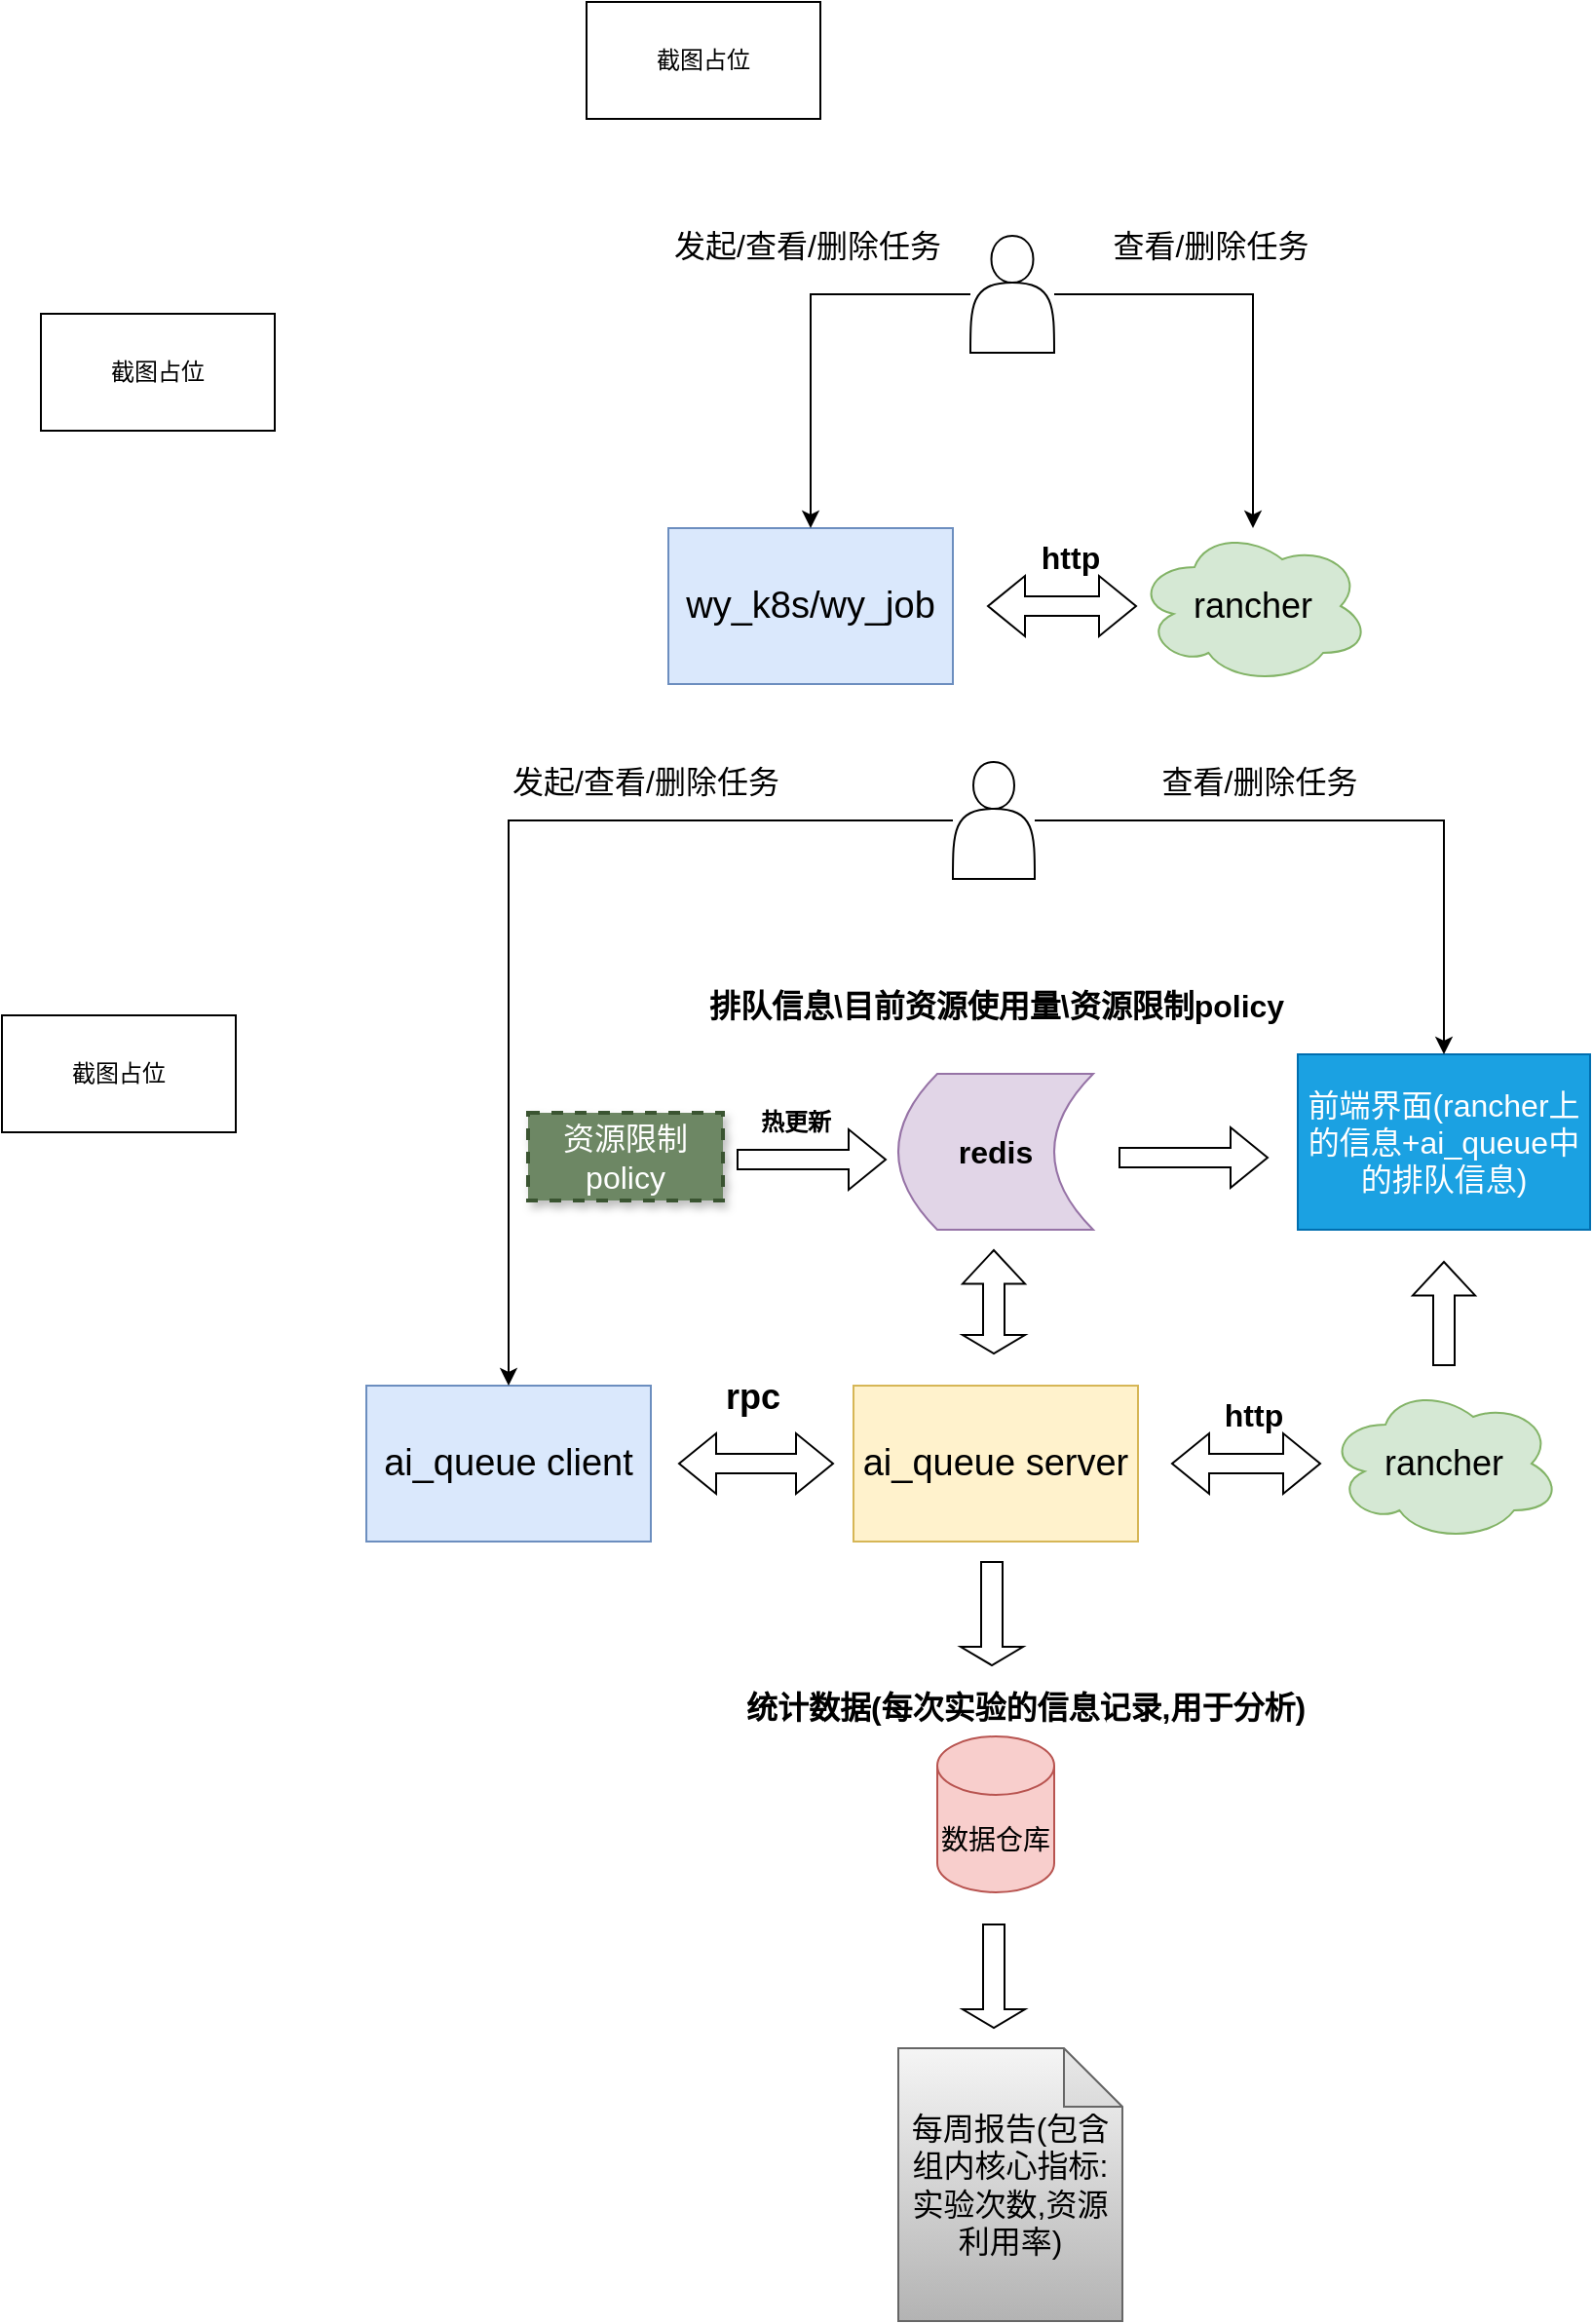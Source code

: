 <mxfile version="21.1.1" type="github">
  <diagram name="第 1 页" id="jlxmokwsTpVfqcsCxAWr">
    <mxGraphModel dx="2261" dy="1938" grid="1" gridSize="10" guides="1" tooltips="1" connect="1" arrows="1" fold="1" page="1" pageScale="1" pageWidth="827" pageHeight="1169" math="0" shadow="0">
      <root>
        <mxCell id="0" />
        <mxCell id="1" parent="0" />
        <mxCell id="wX64DrgatRNQEiag2DZ2-1" value="&lt;font style=&quot;font-size: 19px;&quot;&gt;wy_k8s/wy_job&lt;/font&gt;" style="rounded=0;whiteSpace=wrap;html=1;fillColor=#dae8fc;strokeColor=#6c8ebf;" vertex="1" parent="1">
          <mxGeometry x="222" y="10" width="146" height="80" as="geometry" />
        </mxCell>
        <mxCell id="wX64DrgatRNQEiag2DZ2-2" value="&lt;font style=&quot;font-size: 18px;&quot;&gt;rancher&lt;/font&gt;" style="ellipse;shape=cloud;whiteSpace=wrap;html=1;fillColor=#d5e8d4;strokeColor=#82b366;" vertex="1" parent="1">
          <mxGeometry x="462" y="10" width="120" height="80" as="geometry" />
        </mxCell>
        <mxCell id="wX64DrgatRNQEiag2DZ2-4" value="" style="shape=flexArrow;endArrow=classic;html=1;rounded=0;startArrow=block;" edge="1" parent="1">
          <mxGeometry width="50" height="50" relative="1" as="geometry">
            <mxPoint x="385.5" y="50" as="sourcePoint" />
            <mxPoint x="462.5" y="50" as="targetPoint" />
          </mxGeometry>
        </mxCell>
        <mxCell id="wX64DrgatRNQEiag2DZ2-5" value="&lt;font style=&quot;font-size: 18px;&quot;&gt;rancher&lt;/font&gt;" style="ellipse;shape=cloud;whiteSpace=wrap;html=1;fillColor=#d5e8d4;strokeColor=#82b366;" vertex="1" parent="1">
          <mxGeometry x="560" y="450" width="120" height="80" as="geometry" />
        </mxCell>
        <mxCell id="wX64DrgatRNQEiag2DZ2-6" value="&lt;span style=&quot;font-size: 19px;&quot;&gt;ai_queue client&lt;/span&gt;" style="rounded=0;whiteSpace=wrap;html=1;fillColor=#dae8fc;strokeColor=#6c8ebf;" vertex="1" parent="1">
          <mxGeometry x="67" y="450" width="146" height="80" as="geometry" />
        </mxCell>
        <mxCell id="wX64DrgatRNQEiag2DZ2-7" value="&lt;span style=&quot;font-size: 19px;&quot;&gt;ai_queue server&lt;/span&gt;" style="rounded=0;whiteSpace=wrap;html=1;fillColor=#fff2cc;strokeColor=#d6b656;" vertex="1" parent="1">
          <mxGeometry x="317" y="450" width="146" height="80" as="geometry" />
        </mxCell>
        <mxCell id="wX64DrgatRNQEiag2DZ2-8" value="&lt;b&gt;&lt;font style=&quot;font-size: 16px;&quot;&gt;http&lt;/font&gt;&lt;/b&gt;" style="text;html=1;align=center;verticalAlign=middle;resizable=0;points=[];autosize=1;strokeColor=none;fillColor=none;" vertex="1" parent="1">
          <mxGeometry x="402.5" y="10" width="50" height="30" as="geometry" />
        </mxCell>
        <mxCell id="wX64DrgatRNQEiag2DZ2-10" value="" style="shape=flexArrow;endArrow=classic;html=1;rounded=0;startArrow=block;" edge="1" parent="1">
          <mxGeometry width="50" height="50" relative="1" as="geometry">
            <mxPoint x="227" y="490" as="sourcePoint" />
            <mxPoint x="307" y="490" as="targetPoint" />
          </mxGeometry>
        </mxCell>
        <mxCell id="wX64DrgatRNQEiag2DZ2-11" value="&lt;b&gt;&lt;font style=&quot;font-size: 18px;&quot;&gt;rpc&lt;/font&gt;&lt;/b&gt;" style="text;html=1;align=center;verticalAlign=middle;resizable=0;points=[];autosize=1;strokeColor=none;fillColor=none;" vertex="1" parent="1">
          <mxGeometry x="240" y="436" width="50" height="40" as="geometry" />
        </mxCell>
        <mxCell id="wX64DrgatRNQEiag2DZ2-15" value="&lt;font style=&quot;font-size: 16px;&quot;&gt;&lt;b&gt;排队信息\目前资源使用量\资源限制policy&lt;/b&gt;&lt;/font&gt;" style="text;html=1;align=center;verticalAlign=middle;resizable=0;points=[];autosize=1;strokeColor=none;fillColor=none;" vertex="1" parent="1">
          <mxGeometry x="230" y="240" width="320" height="30" as="geometry" />
        </mxCell>
        <mxCell id="wX64DrgatRNQEiag2DZ2-16" value="&lt;font style=&quot;font-size: 14px;&quot;&gt;数据仓库&lt;/font&gt;" style="shape=cylinder3;whiteSpace=wrap;html=1;boundedLbl=1;backgroundOutline=1;size=15;fillColor=#f8cecc;strokeColor=#b85450;" vertex="1" parent="1">
          <mxGeometry x="360" y="630" width="60" height="80" as="geometry" />
        </mxCell>
        <mxCell id="wX64DrgatRNQEiag2DZ2-18" value="&lt;font style=&quot;font-size: 16px;&quot;&gt;&lt;b&gt;统计数据(每次实验的信息记录,用于分析)&lt;/b&gt;&lt;/font&gt;" style="text;html=1;align=center;verticalAlign=middle;resizable=0;points=[];autosize=1;strokeColor=none;fillColor=none;" vertex="1" parent="1">
          <mxGeometry x="250" y="600" width="310" height="30" as="geometry" />
        </mxCell>
        <mxCell id="wX64DrgatRNQEiag2DZ2-19" value="" style="shape=flexArrow;endArrow=classic;html=1;rounded=0;startArrow=block;" edge="1" parent="1">
          <mxGeometry width="50" height="50" relative="1" as="geometry">
            <mxPoint x="480" y="490" as="sourcePoint" />
            <mxPoint x="557" y="490" as="targetPoint" />
          </mxGeometry>
        </mxCell>
        <mxCell id="wX64DrgatRNQEiag2DZ2-20" value="&lt;b&gt;&lt;font style=&quot;font-size: 16px;&quot;&gt;http&lt;/font&gt;&lt;/b&gt;" style="text;html=1;align=center;verticalAlign=middle;resizable=0;points=[];autosize=1;strokeColor=none;fillColor=none;" vertex="1" parent="1">
          <mxGeometry x="497" y="450" width="50" height="30" as="geometry" />
        </mxCell>
        <mxCell id="wX64DrgatRNQEiag2DZ2-22" value="" style="shape=flexArrow;endArrow=classic;startArrow=classic;html=1;rounded=0;width=11;startSize=2.83;endSize=5.4;" edge="1" parent="1">
          <mxGeometry width="100" height="100" relative="1" as="geometry">
            <mxPoint x="389" y="434" as="sourcePoint" />
            <mxPoint x="389" y="380" as="targetPoint" />
          </mxGeometry>
        </mxCell>
        <mxCell id="wX64DrgatRNQEiag2DZ2-24" value="" style="shape=flexArrow;endArrow=none;startArrow=classic;html=1;rounded=0;width=11;startSize=2.83;endSize=5.4;endFill=0;" edge="1" parent="1">
          <mxGeometry width="100" height="100" relative="1" as="geometry">
            <mxPoint x="388" y="594" as="sourcePoint" />
            <mxPoint x="388" y="540" as="targetPoint" />
          </mxGeometry>
        </mxCell>
        <mxCell id="wX64DrgatRNQEiag2DZ2-25" value="&lt;font style=&quot;font-size: 16px;&quot;&gt;&lt;b&gt;redis&lt;/b&gt;&lt;/font&gt;" style="shape=dataStorage;whiteSpace=wrap;html=1;fixedSize=1;fillColor=#e1d5e7;strokeColor=#9673a6;" vertex="1" parent="1">
          <mxGeometry x="340" y="290" width="100" height="80" as="geometry" />
        </mxCell>
        <mxCell id="wX64DrgatRNQEiag2DZ2-26" value="&lt;font style=&quot;font-size: 16px;&quot;&gt;前端界面(rancher上的信息+ai_queue中的排队信息)&lt;/font&gt;" style="rounded=0;whiteSpace=wrap;html=1;fillColor=#1ba1e2;fontColor=#ffffff;strokeColor=#006EAF;" vertex="1" parent="1">
          <mxGeometry x="545" y="280" width="150" height="90" as="geometry" />
        </mxCell>
        <mxCell id="wX64DrgatRNQEiag2DZ2-28" style="edgeStyle=orthogonalEdgeStyle;rounded=0;orthogonalLoop=1;jettySize=auto;html=1;" edge="1" parent="1" source="wX64DrgatRNQEiag2DZ2-27" target="wX64DrgatRNQEiag2DZ2-1">
          <mxGeometry relative="1" as="geometry" />
        </mxCell>
        <mxCell id="wX64DrgatRNQEiag2DZ2-34" style="edgeStyle=orthogonalEdgeStyle;rounded=0;orthogonalLoop=1;jettySize=auto;html=1;" edge="1" parent="1" source="wX64DrgatRNQEiag2DZ2-27" target="wX64DrgatRNQEiag2DZ2-2">
          <mxGeometry relative="1" as="geometry" />
        </mxCell>
        <mxCell id="wX64DrgatRNQEiag2DZ2-27" value="" style="shape=actor;whiteSpace=wrap;html=1;" vertex="1" parent="1">
          <mxGeometry x="377" y="-140" width="43" height="60" as="geometry" />
        </mxCell>
        <mxCell id="wX64DrgatRNQEiag2DZ2-31" style="edgeStyle=orthogonalEdgeStyle;rounded=0;orthogonalLoop=1;jettySize=auto;html=1;" edge="1" parent="1" source="wX64DrgatRNQEiag2DZ2-30" target="wX64DrgatRNQEiag2DZ2-6">
          <mxGeometry relative="1" as="geometry" />
        </mxCell>
        <mxCell id="wX64DrgatRNQEiag2DZ2-32" style="edgeStyle=orthogonalEdgeStyle;rounded=0;orthogonalLoop=1;jettySize=auto;html=1;" edge="1" parent="1" source="wX64DrgatRNQEiag2DZ2-30" target="wX64DrgatRNQEiag2DZ2-26">
          <mxGeometry relative="1" as="geometry" />
        </mxCell>
        <mxCell id="wX64DrgatRNQEiag2DZ2-30" value="" style="shape=actor;whiteSpace=wrap;html=1;" vertex="1" parent="1">
          <mxGeometry x="368" y="130" width="42" height="60" as="geometry" />
        </mxCell>
        <mxCell id="wX64DrgatRNQEiag2DZ2-35" value="" style="shape=flexArrow;endArrow=classic;html=1;rounded=0;startArrow=none;startFill=0;" edge="1" parent="1">
          <mxGeometry width="50" height="50" relative="1" as="geometry">
            <mxPoint x="453" y="333" as="sourcePoint" />
            <mxPoint x="530" y="333" as="targetPoint" />
          </mxGeometry>
        </mxCell>
        <mxCell id="wX64DrgatRNQEiag2DZ2-36" value="" style="shape=flexArrow;endArrow=classic;startArrow=none;html=1;rounded=0;width=11;startSize=2.83;endSize=5.4;startFill=0;" edge="1" parent="1">
          <mxGeometry width="100" height="100" relative="1" as="geometry">
            <mxPoint x="620" y="440" as="sourcePoint" />
            <mxPoint x="620" y="386" as="targetPoint" />
          </mxGeometry>
        </mxCell>
        <mxCell id="wX64DrgatRNQEiag2DZ2-37" value="&lt;font style=&quot;font-size: 16px;&quot;&gt;资源限制policy&lt;/font&gt;" style="rounded=0;whiteSpace=wrap;html=1;labelBorderColor=none;dashed=1;fillColor=#6d8764;fontColor=#ffffff;strokeColor=#3A5431;strokeWidth=2;shadow=1;glass=0;" vertex="1" parent="1">
          <mxGeometry x="150" y="310" width="100" height="45" as="geometry" />
        </mxCell>
        <mxCell id="wX64DrgatRNQEiag2DZ2-38" value="" style="shape=flexArrow;endArrow=classic;html=1;rounded=0;startArrow=none;startFill=0;" edge="1" parent="1">
          <mxGeometry width="50" height="50" relative="1" as="geometry">
            <mxPoint x="257" y="334" as="sourcePoint" />
            <mxPoint x="334" y="334" as="targetPoint" />
          </mxGeometry>
        </mxCell>
        <mxCell id="wX64DrgatRNQEiag2DZ2-39" value="&lt;span&gt;热更新&lt;/span&gt;" style="text;html=1;align=center;verticalAlign=middle;resizable=0;points=[];autosize=1;strokeColor=none;fillColor=none;fontStyle=1" vertex="1" parent="1">
          <mxGeometry x="257" y="300" width="60" height="30" as="geometry" />
        </mxCell>
        <mxCell id="wX64DrgatRNQEiag2DZ2-40" value="截图占位" style="whiteSpace=wrap;html=1;" vertex="1" parent="1">
          <mxGeometry x="-100" y="-100" width="120" height="60" as="geometry" />
        </mxCell>
        <mxCell id="wX64DrgatRNQEiag2DZ2-41" value="截图占位" style="whiteSpace=wrap;html=1;" vertex="1" parent="1">
          <mxGeometry x="-120" y="260" width="120" height="60" as="geometry" />
        </mxCell>
        <mxCell id="wX64DrgatRNQEiag2DZ2-42" value="截图占位" style="whiteSpace=wrap;html=1;" vertex="1" parent="1">
          <mxGeometry x="180" y="-260" width="120" height="60" as="geometry" />
        </mxCell>
        <mxCell id="wX64DrgatRNQEiag2DZ2-43" value="&lt;font style=&quot;font-size: 16px;&quot;&gt;发起/查看/删除任务&lt;/font&gt;" style="text;html=1;align=center;verticalAlign=middle;resizable=0;points=[];autosize=1;strokeColor=none;fillColor=none;" vertex="1" parent="1">
          <mxGeometry x="130" y="125" width="160" height="30" as="geometry" />
        </mxCell>
        <mxCell id="wX64DrgatRNQEiag2DZ2-44" value="&lt;font style=&quot;font-size: 16px;&quot;&gt;查看/删除任务&lt;/font&gt;" style="text;html=1;align=center;verticalAlign=middle;resizable=0;points=[];autosize=1;strokeColor=none;fillColor=none;" vertex="1" parent="1">
          <mxGeometry x="465" y="125" width="120" height="30" as="geometry" />
        </mxCell>
        <mxCell id="wX64DrgatRNQEiag2DZ2-45" value="&lt;font style=&quot;font-size: 16px;&quot;&gt;查看/删除任务&lt;/font&gt;" style="text;html=1;align=center;verticalAlign=middle;resizable=0;points=[];autosize=1;strokeColor=none;fillColor=none;" vertex="1" parent="1">
          <mxGeometry x="440" y="-150" width="120" height="30" as="geometry" />
        </mxCell>
        <mxCell id="wX64DrgatRNQEiag2DZ2-46" value="&lt;font style=&quot;font-size: 16px;&quot;&gt;发起/查看/删除任务&lt;/font&gt;" style="text;html=1;align=center;verticalAlign=middle;resizable=0;points=[];autosize=1;strokeColor=none;fillColor=none;" vertex="1" parent="1">
          <mxGeometry x="213" y="-150" width="160" height="30" as="geometry" />
        </mxCell>
        <mxCell id="wX64DrgatRNQEiag2DZ2-48" value="" style="shape=flexArrow;endArrow=none;startArrow=classic;html=1;rounded=0;width=11;startSize=2.83;endSize=5.4;endFill=0;" edge="1" parent="1">
          <mxGeometry width="100" height="100" relative="1" as="geometry">
            <mxPoint x="389" y="780" as="sourcePoint" />
            <mxPoint x="389" y="726" as="targetPoint" />
          </mxGeometry>
        </mxCell>
        <mxCell id="wX64DrgatRNQEiag2DZ2-49" value="&lt;font style=&quot;font-size: 16px;&quot;&gt;每周报告(包含组内核心指标:实验次数,资源利用率)&lt;/font&gt;" style="shape=note;whiteSpace=wrap;html=1;backgroundOutline=1;darkOpacity=0.05;fillColor=#f5f5f5;gradientColor=#b3b3b3;strokeColor=#666666;" vertex="1" parent="1">
          <mxGeometry x="340" y="790" width="115" height="140" as="geometry" />
        </mxCell>
      </root>
    </mxGraphModel>
  </diagram>
</mxfile>
